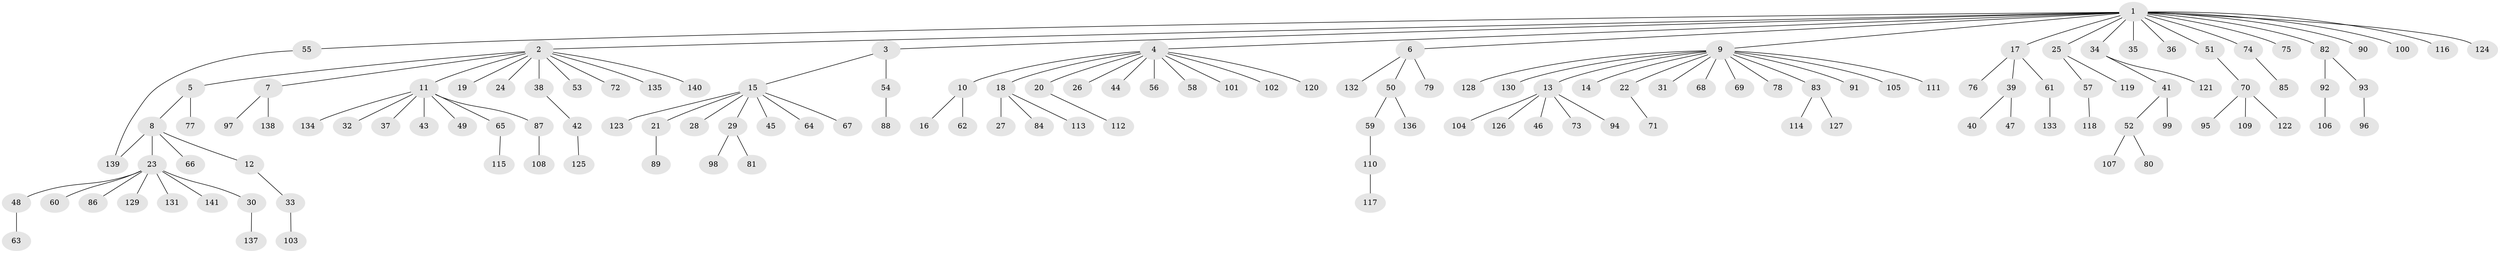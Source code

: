 // Generated by graph-tools (version 1.1) at 2025/49/03/09/25 03:49:46]
// undirected, 141 vertices, 141 edges
graph export_dot {
graph [start="1"]
  node [color=gray90,style=filled];
  1;
  2;
  3;
  4;
  5;
  6;
  7;
  8;
  9;
  10;
  11;
  12;
  13;
  14;
  15;
  16;
  17;
  18;
  19;
  20;
  21;
  22;
  23;
  24;
  25;
  26;
  27;
  28;
  29;
  30;
  31;
  32;
  33;
  34;
  35;
  36;
  37;
  38;
  39;
  40;
  41;
  42;
  43;
  44;
  45;
  46;
  47;
  48;
  49;
  50;
  51;
  52;
  53;
  54;
  55;
  56;
  57;
  58;
  59;
  60;
  61;
  62;
  63;
  64;
  65;
  66;
  67;
  68;
  69;
  70;
  71;
  72;
  73;
  74;
  75;
  76;
  77;
  78;
  79;
  80;
  81;
  82;
  83;
  84;
  85;
  86;
  87;
  88;
  89;
  90;
  91;
  92;
  93;
  94;
  95;
  96;
  97;
  98;
  99;
  100;
  101;
  102;
  103;
  104;
  105;
  106;
  107;
  108;
  109;
  110;
  111;
  112;
  113;
  114;
  115;
  116;
  117;
  118;
  119;
  120;
  121;
  122;
  123;
  124;
  125;
  126;
  127;
  128;
  129;
  130;
  131;
  132;
  133;
  134;
  135;
  136;
  137;
  138;
  139;
  140;
  141;
  1 -- 2;
  1 -- 3;
  1 -- 4;
  1 -- 6;
  1 -- 9;
  1 -- 17;
  1 -- 25;
  1 -- 34;
  1 -- 35;
  1 -- 36;
  1 -- 51;
  1 -- 55;
  1 -- 74;
  1 -- 75;
  1 -- 82;
  1 -- 90;
  1 -- 100;
  1 -- 116;
  1 -- 124;
  2 -- 5;
  2 -- 7;
  2 -- 11;
  2 -- 19;
  2 -- 24;
  2 -- 38;
  2 -- 53;
  2 -- 72;
  2 -- 135;
  2 -- 140;
  3 -- 15;
  3 -- 54;
  4 -- 10;
  4 -- 18;
  4 -- 20;
  4 -- 26;
  4 -- 44;
  4 -- 56;
  4 -- 58;
  4 -- 101;
  4 -- 102;
  4 -- 120;
  5 -- 8;
  5 -- 77;
  6 -- 50;
  6 -- 79;
  6 -- 132;
  7 -- 97;
  7 -- 138;
  8 -- 12;
  8 -- 23;
  8 -- 66;
  8 -- 139;
  9 -- 13;
  9 -- 14;
  9 -- 22;
  9 -- 31;
  9 -- 68;
  9 -- 69;
  9 -- 78;
  9 -- 83;
  9 -- 91;
  9 -- 105;
  9 -- 111;
  9 -- 128;
  9 -- 130;
  10 -- 16;
  10 -- 62;
  11 -- 32;
  11 -- 37;
  11 -- 43;
  11 -- 49;
  11 -- 65;
  11 -- 87;
  11 -- 134;
  12 -- 33;
  13 -- 46;
  13 -- 73;
  13 -- 94;
  13 -- 104;
  13 -- 126;
  15 -- 21;
  15 -- 28;
  15 -- 29;
  15 -- 45;
  15 -- 64;
  15 -- 67;
  15 -- 123;
  17 -- 39;
  17 -- 61;
  17 -- 76;
  18 -- 27;
  18 -- 84;
  18 -- 113;
  20 -- 112;
  21 -- 89;
  22 -- 71;
  23 -- 30;
  23 -- 48;
  23 -- 60;
  23 -- 86;
  23 -- 129;
  23 -- 131;
  23 -- 141;
  25 -- 57;
  25 -- 119;
  29 -- 81;
  29 -- 98;
  30 -- 137;
  33 -- 103;
  34 -- 41;
  34 -- 121;
  38 -- 42;
  39 -- 40;
  39 -- 47;
  41 -- 52;
  41 -- 99;
  42 -- 125;
  48 -- 63;
  50 -- 59;
  50 -- 136;
  51 -- 70;
  52 -- 80;
  52 -- 107;
  54 -- 88;
  55 -- 139;
  57 -- 118;
  59 -- 110;
  61 -- 133;
  65 -- 115;
  70 -- 95;
  70 -- 109;
  70 -- 122;
  74 -- 85;
  82 -- 92;
  82 -- 93;
  83 -- 114;
  83 -- 127;
  87 -- 108;
  92 -- 106;
  93 -- 96;
  110 -- 117;
}
